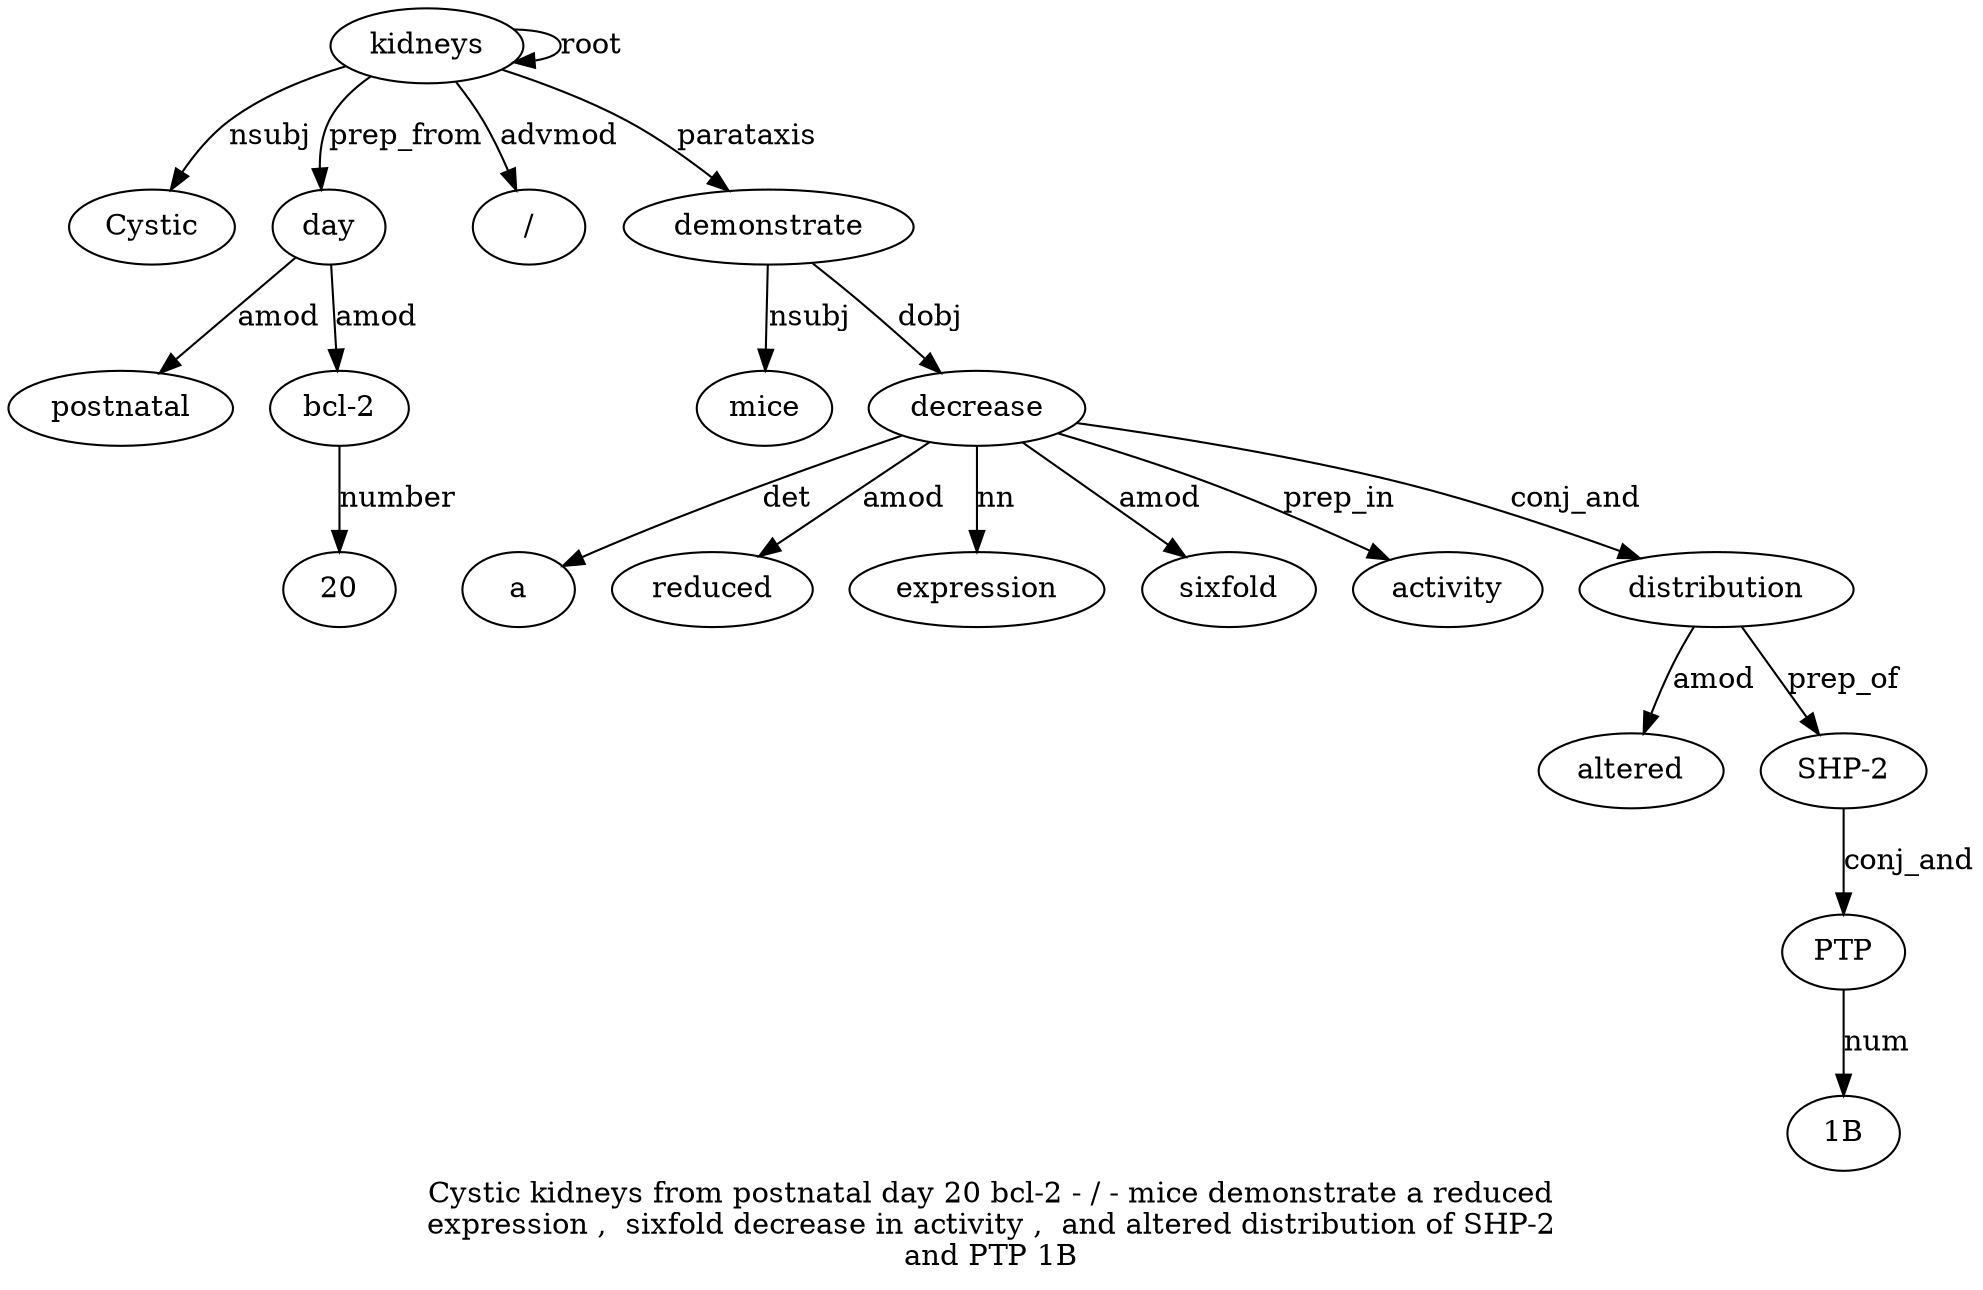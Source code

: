 digraph "Cystic kidneys from postnatal day 20 bcl-2 - / - mice demonstrate a reduced expression ,  sixfold decrease in activity ,  and altered distribution of SHP-2 and PTP 1B" {
label="Cystic kidneys from postnatal day 20 bcl-2 - / - mice demonstrate a reduced
expression ,  sixfold decrease in activity ,  and altered distribution of SHP-2
and PTP 1B";
kidneys2 [style=filled, fillcolor=white, label=kidneys];
Cystic1 [style=filled, fillcolor=white, label=Cystic];
kidneys2 -> Cystic1  [label=nsubj];
kidneys2 -> kidneys2  [label=root];
day5 [style=filled, fillcolor=white, label=day];
postnatal4 [style=filled, fillcolor=white, label=postnatal];
day5 -> postnatal4  [label=amod];
kidneys2 -> day5  [label=prep_from];
"bcl-27" [style=filled, fillcolor=white, label="bcl-2"];
206 [style=filled, fillcolor=white, label=20];
"bcl-27" -> 206  [label=number];
day5 -> "bcl-27"  [label=amod];
"/9" [style=filled, fillcolor=white, label="/"];
kidneys2 -> "/9"  [label=advmod];
demonstrate12 [style=filled, fillcolor=white, label=demonstrate];
mice11 [style=filled, fillcolor=white, label=mice];
demonstrate12 -> mice11  [label=nsubj];
kidneys2 -> demonstrate12  [label=parataxis];
decrease18 [style=filled, fillcolor=white, label=decrease];
a13 [style=filled, fillcolor=white, label=a];
decrease18 -> a13  [label=det];
reduced14 [style=filled, fillcolor=white, label=reduced];
decrease18 -> reduced14  [label=amod];
expression15 [style=filled, fillcolor=white, label=expression];
decrease18 -> expression15  [label=nn];
sixfold17 [style=filled, fillcolor=white, label=sixfold];
decrease18 -> sixfold17  [label=amod];
demonstrate12 -> decrease18  [label=dobj];
activity20 [style=filled, fillcolor=white, label=activity];
decrease18 -> activity20  [label=prep_in];
distribution24 [style=filled, fillcolor=white, label=distribution];
altered23 [style=filled, fillcolor=white, label=altered];
distribution24 -> altered23  [label=amod];
decrease18 -> distribution24  [label=conj_and];
"SHP-26" [style=filled, fillcolor=white, label="SHP-2"];
distribution24 -> "SHP-26"  [label=prep_of];
PTP28 [style=filled, fillcolor=white, label=PTP];
"SHP-26" -> PTP28  [label=conj_and];
"1B29" [style=filled, fillcolor=white, label="1B"];
PTP28 -> "1B29"  [label=num];
}
